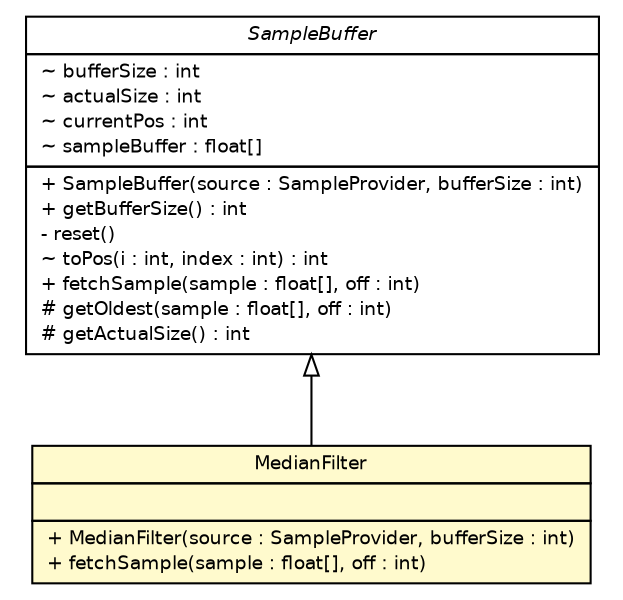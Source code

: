 #!/usr/local/bin/dot
#
# Class diagram 
# Generated by UMLGraph version R5_6-24-gf6e263 (http://www.umlgraph.org/)
#

digraph G {
	edge [fontname="Helvetica",fontsize=10,labelfontname="Helvetica",labelfontsize=10];
	node [fontname="Helvetica",fontsize=10,shape=plaintext];
	nodesep=0.25;
	ranksep=0.5;
	// lejos.robotics.filter.MedianFilter
	c5069 [label=<<table title="lejos.robotics.filter.MedianFilter" border="0" cellborder="1" cellspacing="0" cellpadding="2" port="p" bgcolor="lemonChiffon" href="./MedianFilter.html">
		<tr><td><table border="0" cellspacing="0" cellpadding="1">
<tr><td align="center" balign="center"> MedianFilter </td></tr>
		</table></td></tr>
		<tr><td><table border="0" cellspacing="0" cellpadding="1">
<tr><td align="left" balign="left">  </td></tr>
		</table></td></tr>
		<tr><td><table border="0" cellspacing="0" cellpadding="1">
<tr><td align="left" balign="left"> + MedianFilter(source : SampleProvider, bufferSize : int) </td></tr>
<tr><td align="left" balign="left"> + fetchSample(sample : float[], off : int) </td></tr>
		</table></td></tr>
		</table>>, URL="./MedianFilter.html", fontname="Helvetica", fontcolor="black", fontsize=9.0];
	// lejos.robotics.filter.SampleBuffer
	c5075 [label=<<table title="lejos.robotics.filter.SampleBuffer" border="0" cellborder="1" cellspacing="0" cellpadding="2" port="p" href="./SampleBuffer.html">
		<tr><td><table border="0" cellspacing="0" cellpadding="1">
<tr><td align="center" balign="center"><font face="Helvetica-Oblique"> SampleBuffer </font></td></tr>
		</table></td></tr>
		<tr><td><table border="0" cellspacing="0" cellpadding="1">
<tr><td align="left" balign="left"> ~ bufferSize : int </td></tr>
<tr><td align="left" balign="left"> ~ actualSize : int </td></tr>
<tr><td align="left" balign="left"> ~ currentPos : int </td></tr>
<tr><td align="left" balign="left"> ~ sampleBuffer : float[] </td></tr>
		</table></td></tr>
		<tr><td><table border="0" cellspacing="0" cellpadding="1">
<tr><td align="left" balign="left"> + SampleBuffer(source : SampleProvider, bufferSize : int) </td></tr>
<tr><td align="left" balign="left"> + getBufferSize() : int </td></tr>
<tr><td align="left" balign="left"> - reset() </td></tr>
<tr><td align="left" balign="left"> ~ toPos(i : int, index : int) : int </td></tr>
<tr><td align="left" balign="left"> + fetchSample(sample : float[], off : int) </td></tr>
<tr><td align="left" balign="left"> # getOldest(sample : float[], off : int) </td></tr>
<tr><td align="left" balign="left"> # getActualSize() : int </td></tr>
		</table></td></tr>
		</table>>, URL="./SampleBuffer.html", fontname="Helvetica", fontcolor="black", fontsize=9.0];
	//lejos.robotics.filter.MedianFilter extends lejos.robotics.filter.SampleBuffer
	c5075:p -> c5069:p [dir=back,arrowtail=empty];
}

